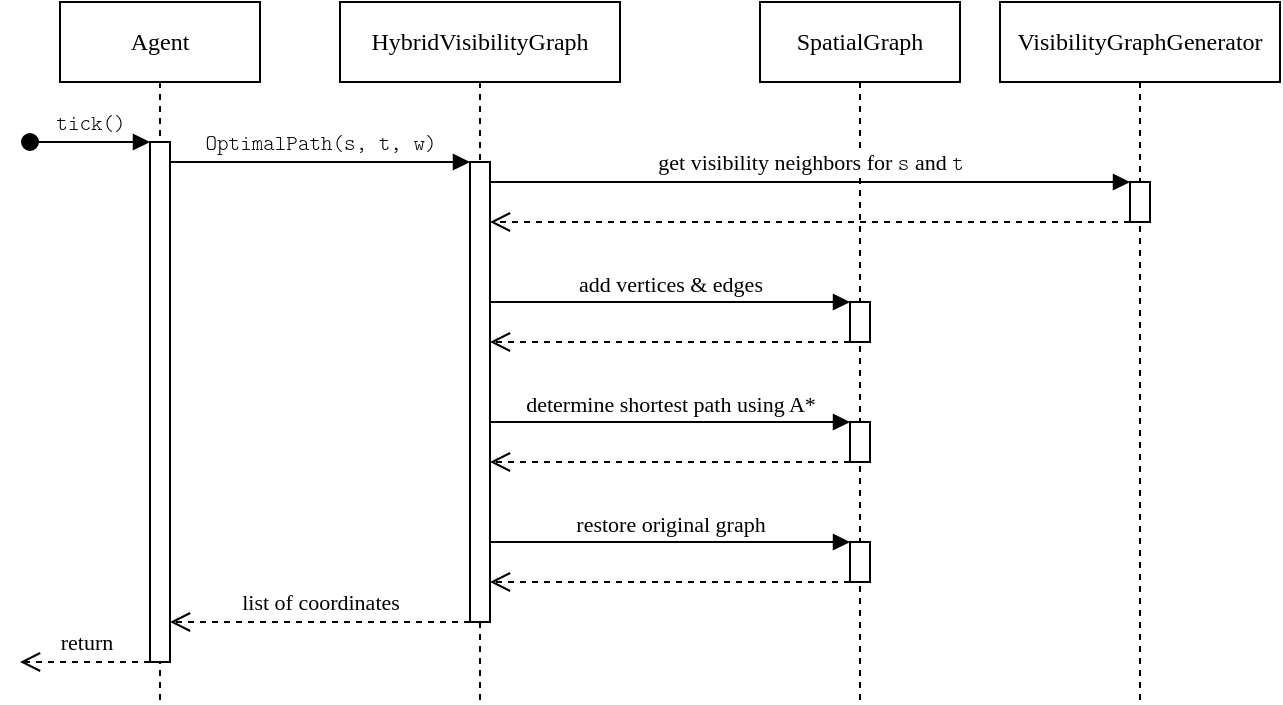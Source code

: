 <mxfile version="21.6.9" type="device">
  <diagram name="Page-1" id="2YBvvXClWsGukQMizWep">
    <mxGraphModel dx="810" dy="410" grid="1" gridSize="10" guides="1" tooltips="1" connect="1" arrows="1" fold="1" page="1" pageScale="1" pageWidth="850" pageHeight="1100" math="0" shadow="0">
      <root>
        <mxCell id="0" />
        <mxCell id="1" parent="0" />
        <mxCell id="KojrpJjP8F1jOrN7t3VQ-14" value="Agent" style="shape=umlLifeline;perimeter=lifelinePerimeter;whiteSpace=wrap;html=1;container=0;dropTarget=0;collapsible=0;recursiveResize=0;outlineConnect=0;portConstraint=eastwest;newEdgeStyle={&quot;edgeStyle&quot;:&quot;elbowEdgeStyle&quot;,&quot;elbow&quot;:&quot;vertical&quot;,&quot;curved&quot;:0,&quot;rounded&quot;:0};fontFamily=Linux Libertine;" parent="1" vertex="1">
          <mxGeometry x="50" y="50" width="100" height="350" as="geometry" />
        </mxCell>
        <mxCell id="KojrpJjP8F1jOrN7t3VQ-15" value="" style="html=1;points=[];perimeter=orthogonalPerimeter;outlineConnect=0;targetShapes=umlLifeline;portConstraint=eastwest;newEdgeStyle={&quot;edgeStyle&quot;:&quot;elbowEdgeStyle&quot;,&quot;elbow&quot;:&quot;vertical&quot;,&quot;curved&quot;:0,&quot;rounded&quot;:0};fontFamily=Linux Libertine;" parent="KojrpJjP8F1jOrN7t3VQ-14" vertex="1">
          <mxGeometry x="45" y="70" width="10" height="260" as="geometry" />
        </mxCell>
        <mxCell id="KojrpJjP8F1jOrN7t3VQ-16" value="tick()" style="html=1;verticalAlign=bottom;startArrow=oval;endArrow=block;startSize=8;edgeStyle=elbowEdgeStyle;elbow=vertical;curved=0;rounded=0;fontFamily=Latin Modern Mono Light;spacing=3;" parent="KojrpJjP8F1jOrN7t3VQ-14" target="KojrpJjP8F1jOrN7t3VQ-15" edge="1">
          <mxGeometry relative="1" as="geometry">
            <mxPoint x="-15" y="70" as="sourcePoint" />
          </mxGeometry>
        </mxCell>
        <mxCell id="KojrpJjP8F1jOrN7t3VQ-17" value="HybridVisibilityGraph" style="shape=umlLifeline;perimeter=lifelinePerimeter;whiteSpace=wrap;html=1;container=0;dropTarget=0;collapsible=0;recursiveResize=0;outlineConnect=0;portConstraint=eastwest;newEdgeStyle={&quot;edgeStyle&quot;:&quot;elbowEdgeStyle&quot;,&quot;elbow&quot;:&quot;vertical&quot;,&quot;curved&quot;:0,&quot;rounded&quot;:0};fontFamily=Linux Libertine;" parent="1" vertex="1">
          <mxGeometry x="190" y="50" width="140" height="350" as="geometry" />
        </mxCell>
        <mxCell id="KojrpJjP8F1jOrN7t3VQ-18" value="" style="html=1;points=[];perimeter=orthogonalPerimeter;outlineConnect=0;targetShapes=umlLifeline;portConstraint=eastwest;newEdgeStyle={&quot;edgeStyle&quot;:&quot;elbowEdgeStyle&quot;,&quot;elbow&quot;:&quot;vertical&quot;,&quot;curved&quot;:0,&quot;rounded&quot;:0};fontFamily=Linux Libertine;" parent="KojrpJjP8F1jOrN7t3VQ-17" vertex="1">
          <mxGeometry x="65" y="80" width="10" height="230" as="geometry" />
        </mxCell>
        <mxCell id="KojrpJjP8F1jOrN7t3VQ-19" value="&lt;div&gt;OptimalPath(s, t, w)&lt;/div&gt;" style="html=1;verticalAlign=bottom;endArrow=block;edgeStyle=elbowEdgeStyle;elbow=horizontal;curved=0;rounded=0;fontFamily=Latin Modern Mono Light;spacing=3;" parent="1" source="KojrpJjP8F1jOrN7t3VQ-15" target="KojrpJjP8F1jOrN7t3VQ-18" edge="1">
          <mxGeometry relative="1" as="geometry">
            <mxPoint x="205" y="140" as="sourcePoint" />
            <Array as="points">
              <mxPoint x="190" y="130" />
            </Array>
          </mxGeometry>
        </mxCell>
        <mxCell id="KojrpJjP8F1jOrN7t3VQ-20" value="list of coordinates" style="html=1;verticalAlign=bottom;endArrow=open;dashed=1;endSize=8;edgeStyle=elbowEdgeStyle;elbow=vertical;curved=0;rounded=0;fontFamily=Linux Libertine;spacing=3;" parent="1" source="KojrpJjP8F1jOrN7t3VQ-18" target="KojrpJjP8F1jOrN7t3VQ-15" edge="1">
          <mxGeometry relative="1" as="geometry">
            <mxPoint x="205" y="215" as="targetPoint" />
            <Array as="points">
              <mxPoint x="240" y="360" />
              <mxPoint x="230" y="340" />
              <mxPoint x="140" y="330" />
              <mxPoint x="180" y="310" />
              <mxPoint x="210" y="240" />
              <mxPoint x="130" y="280" />
              <mxPoint x="220" y="240" />
              <mxPoint x="250" y="250" />
              <mxPoint x="200" y="290" />
            </Array>
          </mxGeometry>
        </mxCell>
        <mxCell id="KojrpJjP8F1jOrN7t3VQ-21" value="&lt;div&gt;VisibilityGraphGenerator&lt;/div&gt;" style="shape=umlLifeline;perimeter=lifelinePerimeter;whiteSpace=wrap;html=1;container=1;dropTarget=0;collapsible=0;recursiveResize=0;outlineConnect=0;portConstraint=eastwest;newEdgeStyle={&quot;edgeStyle&quot;:&quot;elbowEdgeStyle&quot;,&quot;elbow&quot;:&quot;vertical&quot;,&quot;curved&quot;:0,&quot;rounded&quot;:0};fontFamily=Linux Libertine;" parent="1" vertex="1">
          <mxGeometry x="520" y="50" width="140" height="350" as="geometry" />
        </mxCell>
        <mxCell id="KojrpJjP8F1jOrN7t3VQ-22" value="" style="html=1;points=[];perimeter=orthogonalPerimeter;outlineConnect=0;targetShapes=umlLifeline;portConstraint=eastwest;newEdgeStyle={&quot;edgeStyle&quot;:&quot;elbowEdgeStyle&quot;,&quot;elbow&quot;:&quot;vertical&quot;,&quot;curved&quot;:0,&quot;rounded&quot;:0};fontFamily=Linux Libertine;" parent="KojrpJjP8F1jOrN7t3VQ-21" vertex="1">
          <mxGeometry x="65" y="90" width="10" height="20" as="geometry" />
        </mxCell>
        <mxCell id="KojrpJjP8F1jOrN7t3VQ-25" value="return" style="html=1;verticalAlign=bottom;endArrow=open;dashed=1;endSize=8;edgeStyle=elbowEdgeStyle;elbow=vertical;curved=0;rounded=0;fontFamily=Linux Libertine;spacing=3;" parent="1" source="KojrpJjP8F1jOrN7t3VQ-15" edge="1">
          <mxGeometry relative="1" as="geometry">
            <mxPoint x="30" y="380" as="targetPoint" />
            <Array as="points">
              <mxPoint x="80" y="380" />
              <mxPoint x="70" y="440" />
              <mxPoint x="90" y="380" />
              <mxPoint x="80" y="400" />
              <mxPoint x="60" y="380" />
              <mxPoint x="135" y="440" />
              <mxPoint x="165" y="450" />
              <mxPoint x="115" y="490" />
            </Array>
            <mxPoint x="95" y="470" as="sourcePoint" />
          </mxGeometry>
        </mxCell>
        <mxCell id="KojrpJjP8F1jOrN7t3VQ-31" value="SpatialGraph" style="shape=umlLifeline;perimeter=lifelinePerimeter;whiteSpace=wrap;html=1;container=1;dropTarget=0;collapsible=0;recursiveResize=0;outlineConnect=0;portConstraint=eastwest;newEdgeStyle={&quot;edgeStyle&quot;:&quot;elbowEdgeStyle&quot;,&quot;elbow&quot;:&quot;vertical&quot;,&quot;curved&quot;:0,&quot;rounded&quot;:0};fontFamily=Linux Libertine;" parent="1" vertex="1">
          <mxGeometry x="400" y="50" width="100" height="350" as="geometry" />
        </mxCell>
        <mxCell id="KojrpJjP8F1jOrN7t3VQ-32" value="" style="html=1;points=[];perimeter=orthogonalPerimeter;outlineConnect=0;targetShapes=umlLifeline;portConstraint=eastwest;newEdgeStyle={&quot;edgeStyle&quot;:&quot;elbowEdgeStyle&quot;,&quot;elbow&quot;:&quot;vertical&quot;,&quot;curved&quot;:0,&quot;rounded&quot;:0};" parent="KojrpJjP8F1jOrN7t3VQ-31" vertex="1">
          <mxGeometry x="45" y="210" width="10" height="20" as="geometry" />
        </mxCell>
        <mxCell id="KojrpJjP8F1jOrN7t3VQ-38" value="" style="html=1;points=[];perimeter=orthogonalPerimeter;outlineConnect=0;targetShapes=umlLifeline;portConstraint=eastwest;newEdgeStyle={&quot;edgeStyle&quot;:&quot;elbowEdgeStyle&quot;,&quot;elbow&quot;:&quot;vertical&quot;,&quot;curved&quot;:0,&quot;rounded&quot;:0};" parent="KojrpJjP8F1jOrN7t3VQ-31" vertex="1">
          <mxGeometry x="45" y="150" width="10" height="20" as="geometry" />
        </mxCell>
        <mxCell id="CURNNvBHeYC3kacrVr3i-1" value="" style="html=1;points=[];perimeter=orthogonalPerimeter;outlineConnect=0;targetShapes=umlLifeline;portConstraint=eastwest;newEdgeStyle={&quot;edgeStyle&quot;:&quot;elbowEdgeStyle&quot;,&quot;elbow&quot;:&quot;vertical&quot;,&quot;curved&quot;:0,&quot;rounded&quot;:0};" parent="KojrpJjP8F1jOrN7t3VQ-31" vertex="1">
          <mxGeometry x="45" y="270" width="10" height="20" as="geometry" />
        </mxCell>
        <mxCell id="KojrpJjP8F1jOrN7t3VQ-36" value="" style="html=1;verticalAlign=bottom;endArrow=open;dashed=1;endSize=8;edgeStyle=elbowEdgeStyle;elbow=vertical;curved=0;rounded=0;fontFamily=Linux Libertine;" parent="1" source="KojrpJjP8F1jOrN7t3VQ-32" target="KojrpJjP8F1jOrN7t3VQ-18" edge="1">
          <mxGeometry relative="1" as="geometry">
            <mxPoint x="470" y="240" as="sourcePoint" />
            <mxPoint x="390" y="240" as="targetPoint" />
            <Array as="points">
              <mxPoint x="420" y="280" />
              <mxPoint x="370" y="320" />
              <mxPoint x="580" y="320" />
              <mxPoint x="530" y="290" />
              <mxPoint x="580" y="270" />
              <mxPoint x="390" y="240" />
            </Array>
            <mxPoint as="offset" />
          </mxGeometry>
        </mxCell>
        <mxCell id="KojrpJjP8F1jOrN7t3VQ-37" value="&lt;div&gt;determine shortest path using A*&lt;/div&gt;" style="html=1;verticalAlign=bottom;endArrow=block;edgeStyle=elbowEdgeStyle;elbow=vertical;curved=0;rounded=0;fontFamily=Linux Libertine;" parent="1" source="KojrpJjP8F1jOrN7t3VQ-18" target="KojrpJjP8F1jOrN7t3VQ-32" edge="1">
          <mxGeometry width="80" relative="1" as="geometry">
            <mxPoint x="390" y="240" as="sourcePoint" />
            <mxPoint x="470" y="240" as="targetPoint" />
            <Array as="points">
              <mxPoint x="430" y="260" />
              <mxPoint x="380" y="290" />
              <mxPoint x="570" y="290" />
              <mxPoint x="600" y="270" />
              <mxPoint x="550" y="260" />
              <mxPoint x="550" y="250" />
              <mxPoint x="540" y="230" />
              <mxPoint x="470" y="240" />
            </Array>
          </mxGeometry>
        </mxCell>
        <mxCell id="KojrpJjP8F1jOrN7t3VQ-39" value="add vertices &amp;amp; edges" style="html=1;verticalAlign=bottom;endArrow=block;edgeStyle=elbowEdgeStyle;elbow=vertical;curved=0;rounded=0;fontFamily=Linux Libertine;" parent="1" source="KojrpJjP8F1jOrN7t3VQ-18" target="KojrpJjP8F1jOrN7t3VQ-38" edge="1">
          <mxGeometry width="80" relative="1" as="geometry">
            <mxPoint x="360" y="210" as="sourcePoint" />
            <mxPoint x="505" y="200" as="targetPoint" />
            <Array as="points">
              <mxPoint x="420" y="200" />
              <mxPoint x="550" y="210" />
            </Array>
          </mxGeometry>
        </mxCell>
        <mxCell id="KojrpJjP8F1jOrN7t3VQ-40" value="" style="html=1;verticalAlign=bottom;endArrow=open;dashed=1;endSize=8;edgeStyle=elbowEdgeStyle;elbow=vertical;curved=0;rounded=0;fontFamily=Linux Libertine;" parent="1" source="KojrpJjP8F1jOrN7t3VQ-38" target="KojrpJjP8F1jOrN7t3VQ-18" edge="1">
          <mxGeometry relative="1" as="geometry">
            <mxPoint x="470" y="240" as="sourcePoint" />
            <mxPoint x="390" y="240" as="targetPoint" />
            <Array as="points">
              <mxPoint x="430" y="220" />
              <mxPoint x="600" y="250" />
              <mxPoint x="540" y="240" />
              <mxPoint x="510" y="230" />
              <mxPoint x="480" y="240" />
            </Array>
          </mxGeometry>
        </mxCell>
        <mxCell id="CURNNvBHeYC3kacrVr3i-2" value="restore original graph" style="html=1;verticalAlign=bottom;endArrow=block;edgeStyle=elbowEdgeStyle;elbow=vertical;curved=0;rounded=0;fontFamily=Linux Libertine;" parent="1" target="CURNNvBHeYC3kacrVr3i-1" edge="1">
          <mxGeometry relative="1" as="geometry">
            <mxPoint x="265" y="320" as="sourcePoint" />
            <Array as="points">
              <mxPoint x="430" y="320" />
              <mxPoint x="410" y="380" />
            </Array>
          </mxGeometry>
        </mxCell>
        <mxCell id="CURNNvBHeYC3kacrVr3i-3" value="" style="html=1;verticalAlign=bottom;endArrow=open;dashed=1;endSize=8;edgeStyle=elbowEdgeStyle;elbow=vertical;curved=0;rounded=0;" parent="1" source="CURNNvBHeYC3kacrVr3i-1" edge="1">
          <mxGeometry relative="1" as="geometry">
            <mxPoint x="265" y="340" as="targetPoint" />
            <Array as="points">
              <mxPoint x="420" y="340" />
            </Array>
          </mxGeometry>
        </mxCell>
        <mxCell id="KojrpJjP8F1jOrN7t3VQ-24" value="" style="html=1;verticalAlign=bottom;endArrow=open;dashed=1;endSize=8;edgeStyle=elbowEdgeStyle;elbow=vertical;curved=0;rounded=0;fontFamily=Linux Libertine;spacing=3;" parent="1" source="KojrpJjP8F1jOrN7t3VQ-22" target="KojrpJjP8F1jOrN7t3VQ-18" edge="1">
          <mxGeometry relative="1" as="geometry">
            <mxPoint x="300" y="230" as="targetPoint" />
            <Array as="points">
              <mxPoint x="580" y="160" />
              <mxPoint x="450" y="180" />
              <mxPoint x="440" y="220" />
              <mxPoint x="430" y="190" />
              <mxPoint x="430" y="210" />
              <mxPoint x="430" y="230" />
              <mxPoint x="440" y="270" />
              <mxPoint x="450" y="230" />
            </Array>
            <mxPoint x="480" y="230" as="sourcePoint" />
          </mxGeometry>
        </mxCell>
        <mxCell id="KojrpJjP8F1jOrN7t3VQ-23" value="&lt;div&gt;get visibility neighbors for &lt;font face=&quot;Latin Modern Mono Light&quot;&gt;s&lt;/font&gt; and &lt;font face=&quot;Latin Modern Mono Light&quot;&gt;t&lt;/font&gt;&lt;br&gt;&lt;/div&gt;" style="html=1;verticalAlign=bottom;endArrow=block;edgeStyle=elbowEdgeStyle;elbow=vertical;curved=0;rounded=0;fontFamily=Linux Libertine;spacing=3;labelBorderColor=none;labelBackgroundColor=#FFFFFF;" parent="1" source="KojrpJjP8F1jOrN7t3VQ-18" target="KojrpJjP8F1jOrN7t3VQ-22" edge="1">
          <mxGeometry width="80" relative="1" as="geometry">
            <mxPoint x="340" y="230" as="sourcePoint" />
            <mxPoint x="420" y="230" as="targetPoint" />
            <Array as="points">
              <mxPoint x="450" y="140" />
              <mxPoint x="440" y="150" />
              <mxPoint x="310" y="150" />
              <mxPoint x="380" y="160" />
              <mxPoint x="460" y="140" />
              <mxPoint x="430" y="170" />
              <mxPoint x="340" y="260" />
            </Array>
          </mxGeometry>
        </mxCell>
      </root>
    </mxGraphModel>
  </diagram>
</mxfile>
